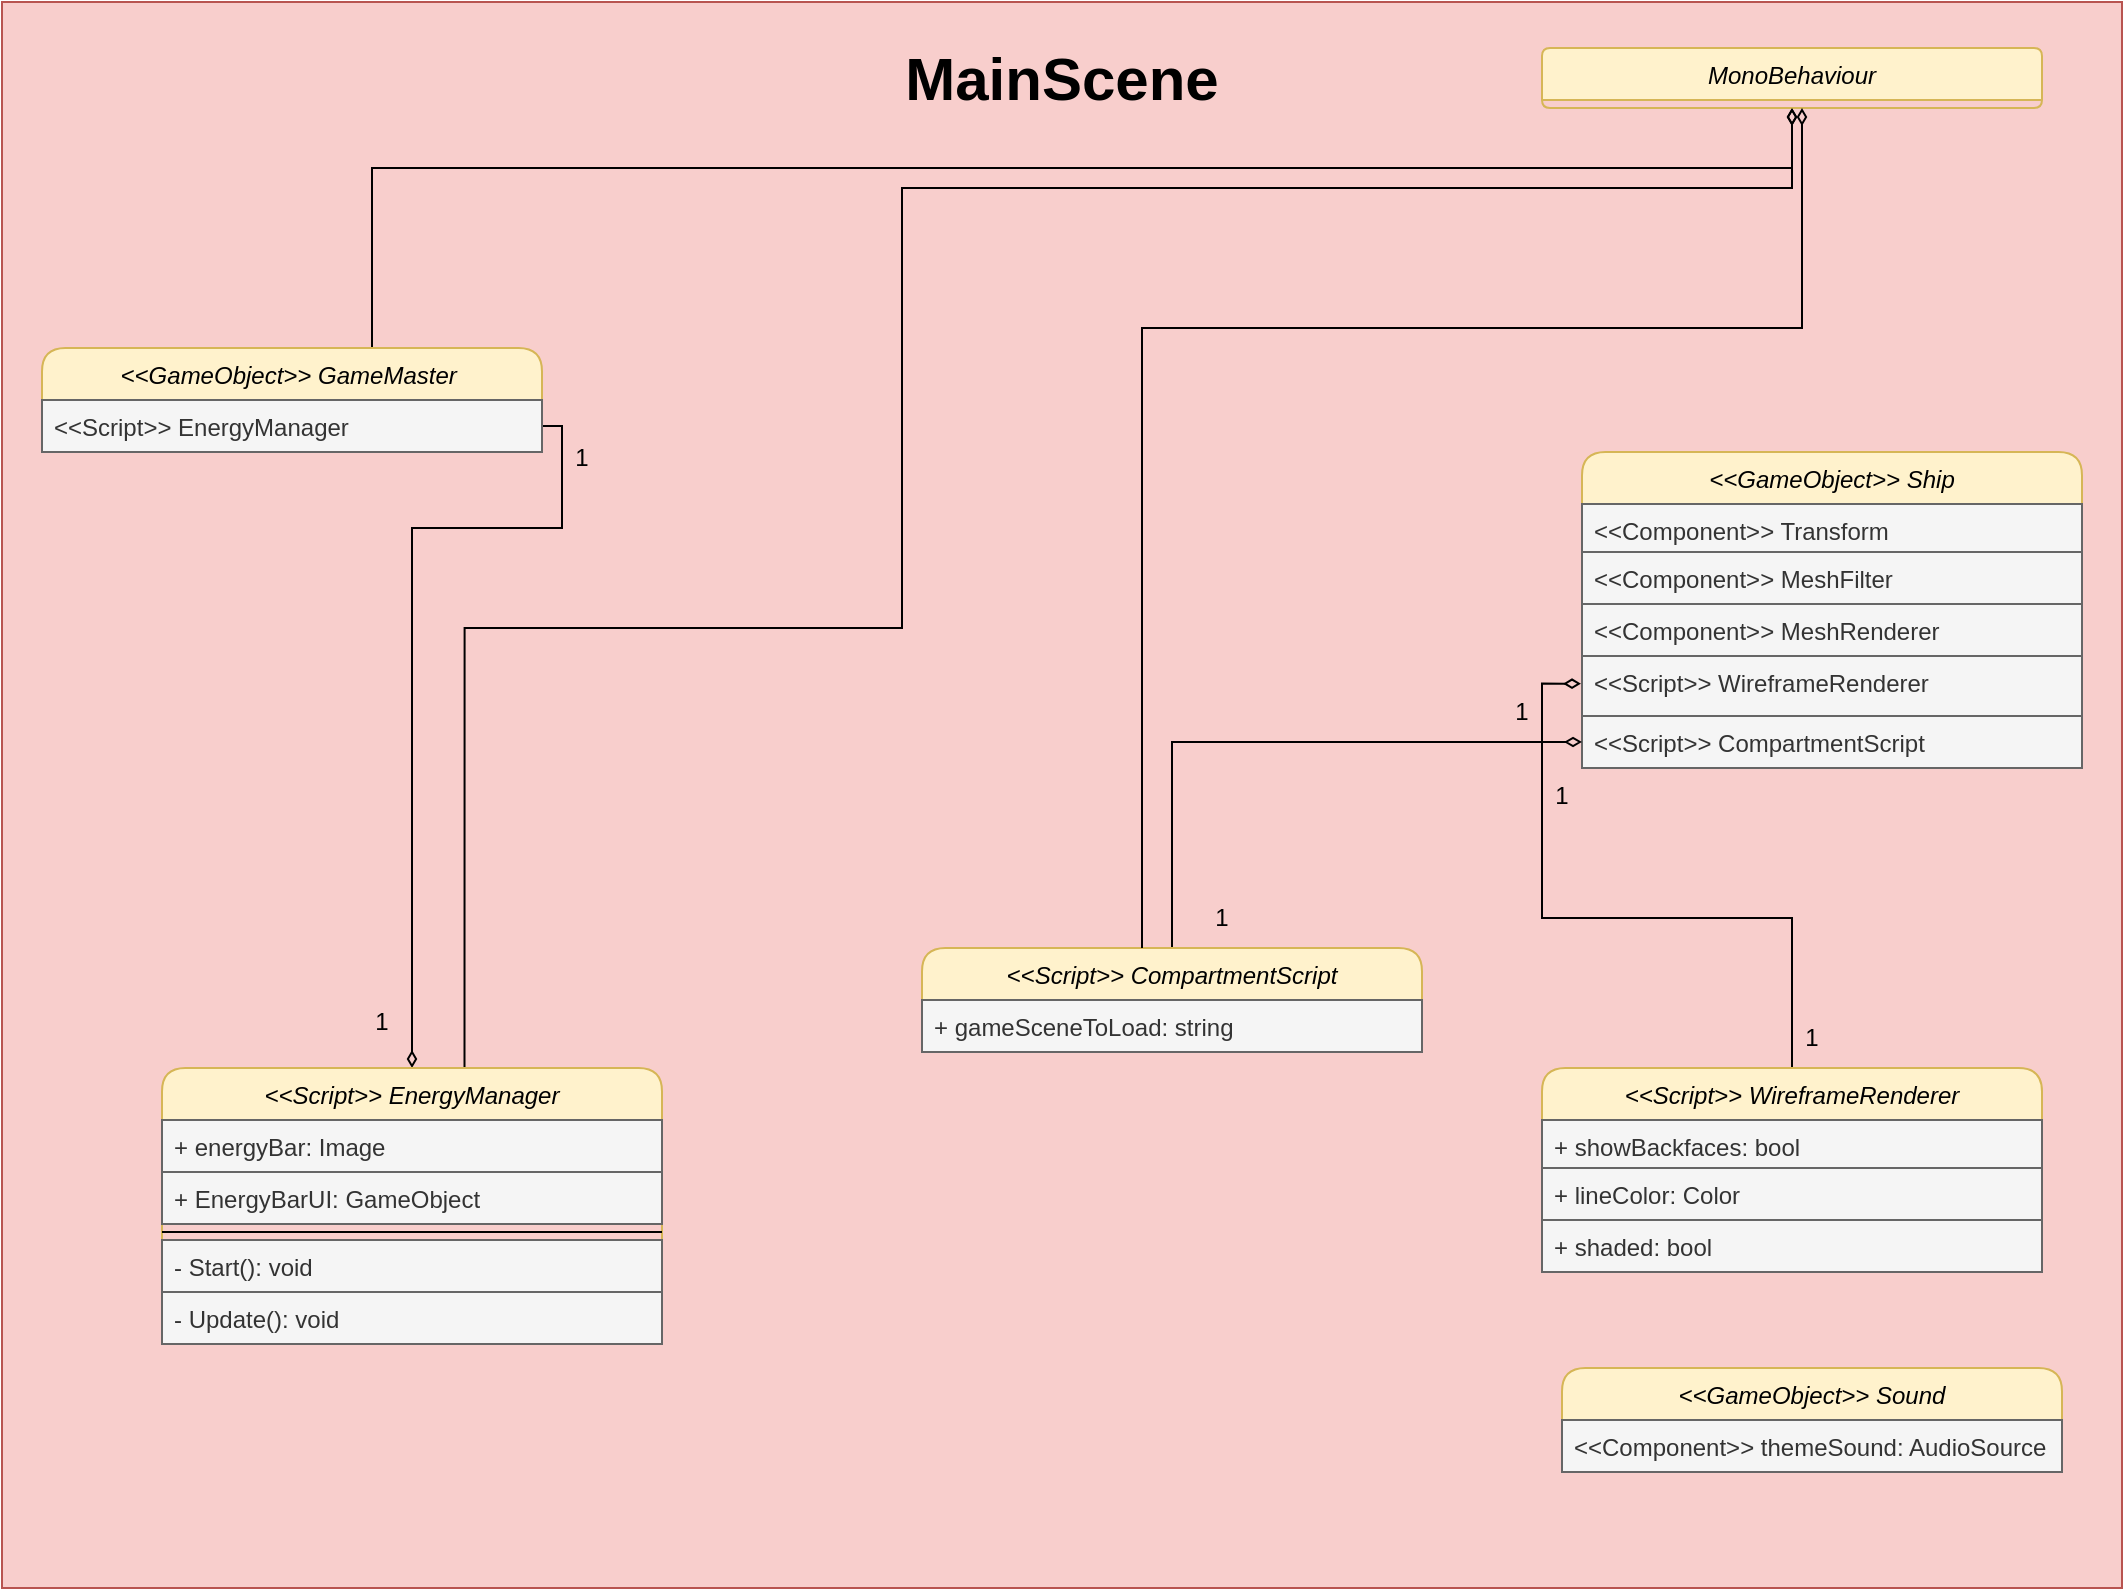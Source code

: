 <mxfile version="16.4.7" type="device"><diagram id="C5RBs43oDa-KdzZeNtuy" name="Page-1"><mxGraphModel dx="1718" dy="908" grid="1" gridSize="10" guides="1" tooltips="1" connect="1" arrows="1" fold="1" page="1" pageScale="1" pageWidth="1169" pageHeight="827" math="0" shadow="0"><root><mxCell id="WIyWlLk6GJQsqaUBKTNV-0"/><mxCell id="WIyWlLk6GJQsqaUBKTNV-1" parent="WIyWlLk6GJQsqaUBKTNV-0"/><mxCell id="RIADll1xr6GY2goa0a4w-50" value="" style="whiteSpace=wrap;html=1;verticalAlign=bottom;fillColor=#f8cecc;strokeColor=#b85450;" vertex="1" parent="WIyWlLk6GJQsqaUBKTNV-1"><mxGeometry x="60" y="17" width="1060" height="793" as="geometry"/></mxCell><mxCell id="RIADll1xr6GY2goa0a4w-92" style="edgeStyle=orthogonalEdgeStyle;rounded=0;orthogonalLoop=1;jettySize=auto;html=1;entryX=0.5;entryY=1;entryDx=0;entryDy=0;fontSize=30;startArrow=none;startFill=0;endArrow=diamondThin;endFill=0;strokeWidth=1;exitX=0.605;exitY=0.002;exitDx=0;exitDy=0;exitPerimeter=0;" edge="1" parent="WIyWlLk6GJQsqaUBKTNV-1" source="zkfFHV4jXpPFQw0GAbJ--0" target="RIADll1xr6GY2goa0a4w-57"><mxGeometry relative="1" as="geometry"><Array as="points"><mxPoint x="291" y="330"/><mxPoint x="510" y="330"/><mxPoint x="510" y="110"/><mxPoint x="955" y="110"/></Array></mxGeometry></mxCell><mxCell id="RIADll1xr6GY2goa0a4w-93" style="edgeStyle=orthogonalEdgeStyle;rounded=0;orthogonalLoop=1;jettySize=auto;html=1;exitX=0.5;exitY=0;exitDx=0;exitDy=0;entryX=1;entryY=0.5;entryDx=0;entryDy=0;fontSize=30;startArrow=diamondThin;startFill=0;endArrow=none;endFill=0;strokeWidth=1;" edge="1" parent="WIyWlLk6GJQsqaUBKTNV-1" source="zkfFHV4jXpPFQw0GAbJ--0" target="RIADll1xr6GY2goa0a4w-87"><mxGeometry relative="1" as="geometry"><Array as="points"><mxPoint x="265" y="280"/><mxPoint x="340" y="280"/><mxPoint x="340" y="229"/></Array></mxGeometry></mxCell><mxCell id="zkfFHV4jXpPFQw0GAbJ--0" value="&lt;&lt;Script&gt;&gt; EnergyManager" style="swimlane;fontStyle=2;align=center;verticalAlign=top;childLayout=stackLayout;horizontal=1;startSize=26;horizontalStack=0;resizeParent=1;resizeLast=0;collapsible=1;marginBottom=0;rounded=1;shadow=0;strokeWidth=1;fillColor=#fff2cc;strokeColor=#d6b656;" parent="WIyWlLk6GJQsqaUBKTNV-1" vertex="1"><mxGeometry x="140" y="550" width="250" height="138" as="geometry"><mxRectangle x="230" y="140" width="160" height="26" as="alternateBounds"/></mxGeometry></mxCell><mxCell id="zkfFHV4jXpPFQw0GAbJ--1" value="+ energyBar: Image " style="text;align=left;verticalAlign=top;spacingLeft=4;spacingRight=4;overflow=hidden;rotatable=0;points=[[0,0.5],[1,0.5]];portConstraint=eastwest;fillColor=#f5f5f5;fontColor=#333333;strokeColor=#666666;" parent="zkfFHV4jXpPFQw0GAbJ--0" vertex="1"><mxGeometry y="26" width="250" height="26" as="geometry"/></mxCell><mxCell id="RIADll1xr6GY2goa0a4w-81" value="+ EnergyBarUI: GameObject" style="text;align=left;verticalAlign=top;spacingLeft=4;spacingRight=4;overflow=hidden;rotatable=0;points=[[0,0.5],[1,0.5]];portConstraint=eastwest;fillColor=#f5f5f5;fontColor=#333333;strokeColor=#666666;" vertex="1" parent="zkfFHV4jXpPFQw0GAbJ--0"><mxGeometry y="52" width="250" height="26" as="geometry"/></mxCell><mxCell id="RIADll1xr6GY2goa0a4w-127" value="" style="line;html=1;strokeWidth=1;align=left;verticalAlign=middle;spacingTop=-1;spacingLeft=3;spacingRight=3;rotatable=0;labelPosition=right;points=[];portConstraint=eastwest;" vertex="1" parent="zkfFHV4jXpPFQw0GAbJ--0"><mxGeometry y="78" width="250" height="8" as="geometry"/></mxCell><mxCell id="zkfFHV4jXpPFQw0GAbJ--2" value="- Start(): void" style="text;align=left;verticalAlign=top;spacingLeft=4;spacingRight=4;overflow=hidden;rotatable=0;points=[[0,0.5],[1,0.5]];portConstraint=eastwest;rounded=0;shadow=0;html=0;fillColor=#f5f5f5;fontColor=#333333;strokeColor=#666666;" parent="zkfFHV4jXpPFQw0GAbJ--0" vertex="1"><mxGeometry y="86" width="250" height="26" as="geometry"/></mxCell><mxCell id="zkfFHV4jXpPFQw0GAbJ--3" value="- Update(): void" style="text;align=left;verticalAlign=top;spacingLeft=4;spacingRight=4;overflow=hidden;rotatable=0;points=[[0,0.5],[1,0.5]];portConstraint=eastwest;rounded=0;shadow=0;html=0;fillColor=#f5f5f5;fontColor=#333333;strokeColor=#666666;" parent="zkfFHV4jXpPFQw0GAbJ--0" vertex="1"><mxGeometry y="112" width="250" height="26" as="geometry"/></mxCell><mxCell id="RIADll1xr6GY2goa0a4w-51" value="&lt;font style=&quot;font-size: 30px&quot;&gt;&lt;b&gt;MainScene&lt;/b&gt;&lt;/font&gt;" style="text;html=1;strokeColor=none;fillColor=none;align=center;verticalAlign=middle;whiteSpace=wrap;rounded=0;" vertex="1" parent="WIyWlLk6GJQsqaUBKTNV-1"><mxGeometry x="425" y="20" width="330" height="70" as="geometry"/></mxCell><mxCell id="RIADll1xr6GY2goa0a4w-57" value="MonoBehaviour" style="swimlane;fontStyle=2;align=center;verticalAlign=top;childLayout=stackLayout;horizontal=1;startSize=26;horizontalStack=0;resizeParent=1;resizeLast=0;collapsible=1;marginBottom=0;rounded=1;shadow=0;strokeWidth=1;fillColor=#fff2cc;strokeColor=#d6b656;" vertex="1" parent="WIyWlLk6GJQsqaUBKTNV-1"><mxGeometry x="830" y="40" width="250" height="30" as="geometry"><mxRectangle x="230" y="140" width="160" height="26" as="alternateBounds"/></mxGeometry></mxCell><mxCell id="RIADll1xr6GY2goa0a4w-91" style="edgeStyle=orthogonalEdgeStyle;rounded=0;orthogonalLoop=1;jettySize=auto;html=1;entryX=0.5;entryY=1;entryDx=0;entryDy=0;fontSize=30;startArrow=none;startFill=0;endArrow=diamondThin;endFill=0;strokeWidth=1;" edge="1" parent="WIyWlLk6GJQsqaUBKTNV-1" source="RIADll1xr6GY2goa0a4w-86" target="RIADll1xr6GY2goa0a4w-57"><mxGeometry relative="1" as="geometry"><Array as="points"><mxPoint x="245" y="100"/><mxPoint x="955" y="100"/></Array></mxGeometry></mxCell><mxCell id="RIADll1xr6GY2goa0a4w-86" value="&lt;&lt;GameObject&gt;&gt; GameMaster " style="swimlane;fontStyle=2;align=center;verticalAlign=top;childLayout=stackLayout;horizontal=1;startSize=26;horizontalStack=0;resizeParent=1;resizeLast=0;collapsible=1;marginBottom=0;rounded=1;shadow=0;strokeWidth=1;fillColor=#fff2cc;strokeColor=#d6b656;" vertex="1" parent="WIyWlLk6GJQsqaUBKTNV-1"><mxGeometry x="80" y="190" width="250" height="52" as="geometry"><mxRectangle x="230" y="140" width="160" height="26" as="alternateBounds"/></mxGeometry></mxCell><mxCell id="RIADll1xr6GY2goa0a4w-87" value="&lt;&lt;Script&gt;&gt; EnergyManager" style="text;align=left;verticalAlign=top;spacingLeft=4;spacingRight=4;overflow=hidden;rotatable=0;points=[[0,0.5],[1,0.5]];portConstraint=eastwest;fillColor=#f5f5f5;fontColor=#333333;strokeColor=#666666;" vertex="1" parent="RIADll1xr6GY2goa0a4w-86"><mxGeometry y="26" width="250" height="26" as="geometry"/></mxCell><mxCell id="RIADll1xr6GY2goa0a4w-94" value="1" style="text;html=1;strokeColor=none;fillColor=none;align=center;verticalAlign=middle;whiteSpace=wrap;rounded=0;" vertex="1" parent="WIyWlLk6GJQsqaUBKTNV-1"><mxGeometry x="220" y="512" width="60" height="30" as="geometry"/></mxCell><mxCell id="RIADll1xr6GY2goa0a4w-95" value="1&lt;br&gt;" style="text;html=1;strokeColor=none;fillColor=none;align=center;verticalAlign=middle;whiteSpace=wrap;rounded=0;" vertex="1" parent="WIyWlLk6GJQsqaUBKTNV-1"><mxGeometry x="320" y="230" width="60" height="30" as="geometry"/></mxCell><mxCell id="RIADll1xr6GY2goa0a4w-105" value="&lt;&lt;GameObject&gt;&gt; Ship" style="swimlane;fontStyle=2;align=center;verticalAlign=top;childLayout=stackLayout;horizontal=1;startSize=26;horizontalStack=0;resizeParent=1;resizeLast=0;collapsible=1;marginBottom=0;rounded=1;shadow=0;strokeWidth=1;fillColor=#fff2cc;strokeColor=#d6b656;" vertex="1" parent="WIyWlLk6GJQsqaUBKTNV-1"><mxGeometry x="850" y="242" width="250" height="120" as="geometry"><mxRectangle x="230" y="140" width="160" height="26" as="alternateBounds"/></mxGeometry></mxCell><mxCell id="RIADll1xr6GY2goa0a4w-106" value="&lt;&lt;Component&gt;&gt; Transform" style="text;align=left;verticalAlign=top;spacingLeft=4;spacingRight=4;overflow=hidden;rotatable=0;points=[[0,0.5],[1,0.5]];portConstraint=eastwest;fillColor=#f5f5f5;fontColor=#333333;strokeColor=#666666;" vertex="1" parent="RIADll1xr6GY2goa0a4w-105"><mxGeometry y="26" width="250" height="26" as="geometry"/></mxCell><mxCell id="RIADll1xr6GY2goa0a4w-111" value="&lt;&lt;Component&gt;&gt; MeshFilter" style="text;align=left;verticalAlign=top;spacingLeft=4;spacingRight=4;overflow=hidden;rotatable=0;points=[[0,0.5],[1,0.5]];portConstraint=eastwest;fillColor=#f5f5f5;fontColor=#333333;strokeColor=#666666;" vertex="1" parent="WIyWlLk6GJQsqaUBKTNV-1"><mxGeometry x="850" y="292" width="250" height="26" as="geometry"/></mxCell><mxCell id="RIADll1xr6GY2goa0a4w-112" value="&lt;&lt;Component&gt;&gt; MeshRenderer" style="text;align=left;verticalAlign=top;spacingLeft=4;spacingRight=4;overflow=hidden;rotatable=0;points=[[0,0.5],[1,0.5]];portConstraint=eastwest;fillColor=#f5f5f5;fontColor=#333333;strokeColor=#666666;" vertex="1" parent="WIyWlLk6GJQsqaUBKTNV-1"><mxGeometry x="850" y="318" width="250" height="26" as="geometry"/></mxCell><mxCell id="RIADll1xr6GY2goa0a4w-114" value="&lt;&lt;Script&gt;&gt; WireframeRenderer" style="text;align=left;verticalAlign=top;spacingLeft=4;spacingRight=4;overflow=hidden;rotatable=0;points=[[0,0.5],[1,0.5]];portConstraint=eastwest;fillColor=#f5f5f5;fontColor=#333333;strokeColor=#666666;" vertex="1" parent="WIyWlLk6GJQsqaUBKTNV-1"><mxGeometry x="850" y="344" width="250" height="56" as="geometry"/></mxCell><mxCell id="RIADll1xr6GY2goa0a4w-122" style="edgeStyle=orthogonalEdgeStyle;rounded=0;orthogonalLoop=1;jettySize=auto;html=1;fontSize=30;startArrow=none;startFill=0;endArrow=diamondThin;endFill=0;strokeWidth=1;entryX=-0.002;entryY=0.247;entryDx=0;entryDy=0;entryPerimeter=0;" edge="1" parent="WIyWlLk6GJQsqaUBKTNV-1" source="RIADll1xr6GY2goa0a4w-115" target="RIADll1xr6GY2goa0a4w-114"><mxGeometry relative="1" as="geometry"><Array as="points"/></mxGeometry></mxCell><mxCell id="RIADll1xr6GY2goa0a4w-115" value="&lt;&lt;Script&gt;&gt; WireframeRenderer" style="swimlane;fontStyle=2;align=center;verticalAlign=top;childLayout=stackLayout;horizontal=1;startSize=26;horizontalStack=0;resizeParent=1;resizeLast=0;collapsible=1;marginBottom=0;rounded=1;shadow=0;strokeWidth=1;fillColor=#fff2cc;strokeColor=#d6b656;" vertex="1" parent="WIyWlLk6GJQsqaUBKTNV-1"><mxGeometry x="830" y="550" width="250" height="100" as="geometry"><mxRectangle x="230" y="140" width="160" height="26" as="alternateBounds"/></mxGeometry></mxCell><mxCell id="RIADll1xr6GY2goa0a4w-116" value="+ showBackfaces: bool" style="text;align=left;verticalAlign=top;spacingLeft=4;spacingRight=4;overflow=hidden;rotatable=0;points=[[0,0.5],[1,0.5]];portConstraint=eastwest;fillColor=#f5f5f5;fontColor=#333333;strokeColor=#666666;" vertex="1" parent="RIADll1xr6GY2goa0a4w-115"><mxGeometry y="26" width="250" height="26" as="geometry"/></mxCell><mxCell id="RIADll1xr6GY2goa0a4w-120" value="+ lineColor: Color" style="text;align=left;verticalAlign=top;spacingLeft=4;spacingRight=4;overflow=hidden;rotatable=0;points=[[0,0.5],[1,0.5]];portConstraint=eastwest;fillColor=#f5f5f5;fontColor=#333333;strokeColor=#666666;" vertex="1" parent="WIyWlLk6GJQsqaUBKTNV-1"><mxGeometry x="830" y="600" width="250" height="26" as="geometry"/></mxCell><mxCell id="RIADll1xr6GY2goa0a4w-121" value="+ shaded: bool" style="text;align=left;verticalAlign=top;spacingLeft=4;spacingRight=4;overflow=hidden;rotatable=0;points=[[0,0.5],[1,0.5]];portConstraint=eastwest;fillColor=#f5f5f5;fontColor=#333333;strokeColor=#666666;" vertex="1" parent="WIyWlLk6GJQsqaUBKTNV-1"><mxGeometry x="830" y="626" width="250" height="26" as="geometry"/></mxCell><mxCell id="RIADll1xr6GY2goa0a4w-125" value="1&lt;br&gt;" style="text;html=1;strokeColor=none;fillColor=none;align=center;verticalAlign=middle;whiteSpace=wrap;rounded=0;" vertex="1" parent="WIyWlLk6GJQsqaUBKTNV-1"><mxGeometry x="790" y="357" width="60" height="30" as="geometry"/></mxCell><mxCell id="RIADll1xr6GY2goa0a4w-126" value="1&lt;br&gt;" style="text;html=1;strokeColor=none;fillColor=none;align=center;verticalAlign=middle;whiteSpace=wrap;rounded=0;" vertex="1" parent="WIyWlLk6GJQsqaUBKTNV-1"><mxGeometry x="935" y="520" width="60" height="30" as="geometry"/></mxCell><mxCell id="RIADll1xr6GY2goa0a4w-129" value="&lt;&lt;GameObject&gt;&gt; Sound" style="swimlane;fontStyle=2;align=center;verticalAlign=top;childLayout=stackLayout;horizontal=1;startSize=26;horizontalStack=0;resizeParent=1;resizeLast=0;collapsible=1;marginBottom=0;rounded=1;shadow=0;strokeWidth=1;fillColor=#fff2cc;strokeColor=#d6b656;" vertex="1" parent="WIyWlLk6GJQsqaUBKTNV-1"><mxGeometry x="840" y="700" width="250" height="52" as="geometry"><mxRectangle x="230" y="140" width="160" height="26" as="alternateBounds"/></mxGeometry></mxCell><mxCell id="RIADll1xr6GY2goa0a4w-130" value="&lt;&lt;Component&gt;&gt; themeSound: AudioSource" style="text;align=left;verticalAlign=top;spacingLeft=4;spacingRight=4;overflow=hidden;rotatable=0;points=[[0,0.5],[1,0.5]];portConstraint=eastwest;fillColor=#f5f5f5;fontColor=#333333;strokeColor=#666666;" vertex="1" parent="RIADll1xr6GY2goa0a4w-129"><mxGeometry y="26" width="250" height="26" as="geometry"/></mxCell><mxCell id="RIADll1xr6GY2goa0a4w-132" value="&lt;&lt;Script&gt;&gt; CompartmentScript" style="text;align=left;verticalAlign=top;spacingLeft=4;spacingRight=4;overflow=hidden;rotatable=0;points=[[0,0.5],[1,0.5]];portConstraint=eastwest;fillColor=#f5f5f5;fontColor=#333333;strokeColor=#666666;" vertex="1" parent="WIyWlLk6GJQsqaUBKTNV-1"><mxGeometry x="850" y="374" width="250" height="26" as="geometry"/></mxCell><mxCell id="RIADll1xr6GY2goa0a4w-135" style="edgeStyle=orthogonalEdgeStyle;rounded=0;orthogonalLoop=1;jettySize=auto;html=1;exitX=0.5;exitY=0;exitDx=0;exitDy=0;entryX=0;entryY=0.5;entryDx=0;entryDy=0;fontSize=30;startArrow=none;startFill=0;endArrow=diamondThin;endFill=0;strokeWidth=1;" edge="1" parent="WIyWlLk6GJQsqaUBKTNV-1" source="RIADll1xr6GY2goa0a4w-133" target="RIADll1xr6GY2goa0a4w-132"><mxGeometry relative="1" as="geometry"/></mxCell><mxCell id="RIADll1xr6GY2goa0a4w-133" value="&lt;&lt;Script&gt;&gt; CompartmentScript" style="swimlane;fontStyle=2;align=center;verticalAlign=top;childLayout=stackLayout;horizontal=1;startSize=26;horizontalStack=0;resizeParent=1;resizeLast=0;collapsible=1;marginBottom=0;rounded=1;shadow=0;strokeWidth=1;fillColor=#fff2cc;strokeColor=#d6b656;" vertex="1" parent="WIyWlLk6GJQsqaUBKTNV-1"><mxGeometry x="520" y="490" width="250" height="52" as="geometry"><mxRectangle x="230" y="140" width="160" height="26" as="alternateBounds"/></mxGeometry></mxCell><mxCell id="RIADll1xr6GY2goa0a4w-134" value="+ gameSceneToLoad: string" style="text;align=left;verticalAlign=top;spacingLeft=4;spacingRight=4;overflow=hidden;rotatable=0;points=[[0,0.5],[1,0.5]];portConstraint=eastwest;fillColor=#f5f5f5;fontColor=#333333;strokeColor=#666666;" vertex="1" parent="RIADll1xr6GY2goa0a4w-133"><mxGeometry y="26" width="250" height="26" as="geometry"/></mxCell><mxCell id="RIADll1xr6GY2goa0a4w-136" value="1&lt;br&gt;" style="text;html=1;strokeColor=none;fillColor=none;align=center;verticalAlign=middle;whiteSpace=wrap;rounded=0;" vertex="1" parent="WIyWlLk6GJQsqaUBKTNV-1"><mxGeometry x="810" y="399" width="60" height="30" as="geometry"/></mxCell><mxCell id="RIADll1xr6GY2goa0a4w-139" style="edgeStyle=orthogonalEdgeStyle;rounded=0;orthogonalLoop=1;jettySize=auto;html=1;fontSize=30;startArrow=none;startFill=0;endArrow=diamondThin;endFill=0;strokeWidth=1;" edge="1" parent="WIyWlLk6GJQsqaUBKTNV-1"><mxGeometry relative="1" as="geometry"><mxPoint x="960" y="70" as="targetPoint"/><mxPoint x="630" y="490" as="sourcePoint"/><Array as="points"><mxPoint x="630" y="490"/><mxPoint x="630" y="180"/><mxPoint x="960" y="180"/></Array></mxGeometry></mxCell><mxCell id="RIADll1xr6GY2goa0a4w-137" value="1&lt;br&gt;" style="text;html=1;strokeColor=none;fillColor=none;align=center;verticalAlign=middle;whiteSpace=wrap;rounded=0;" vertex="1" parent="WIyWlLk6GJQsqaUBKTNV-1"><mxGeometry x="640" y="460" width="60" height="30" as="geometry"/></mxCell></root></mxGraphModel></diagram></mxfile>
